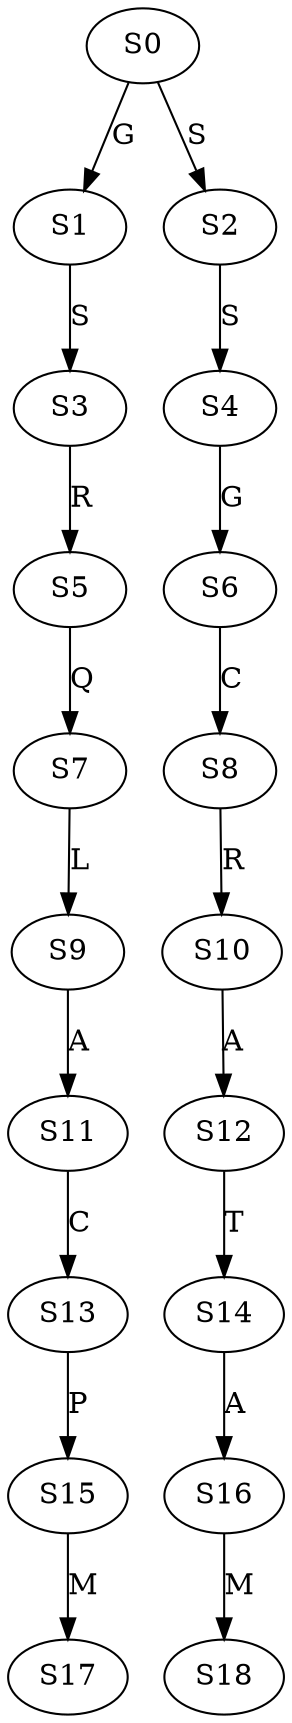 strict digraph  {
	S0 -> S1 [ label = G ];
	S0 -> S2 [ label = S ];
	S1 -> S3 [ label = S ];
	S2 -> S4 [ label = S ];
	S3 -> S5 [ label = R ];
	S4 -> S6 [ label = G ];
	S5 -> S7 [ label = Q ];
	S6 -> S8 [ label = C ];
	S7 -> S9 [ label = L ];
	S8 -> S10 [ label = R ];
	S9 -> S11 [ label = A ];
	S10 -> S12 [ label = A ];
	S11 -> S13 [ label = C ];
	S12 -> S14 [ label = T ];
	S13 -> S15 [ label = P ];
	S14 -> S16 [ label = A ];
	S15 -> S17 [ label = M ];
	S16 -> S18 [ label = M ];
}
